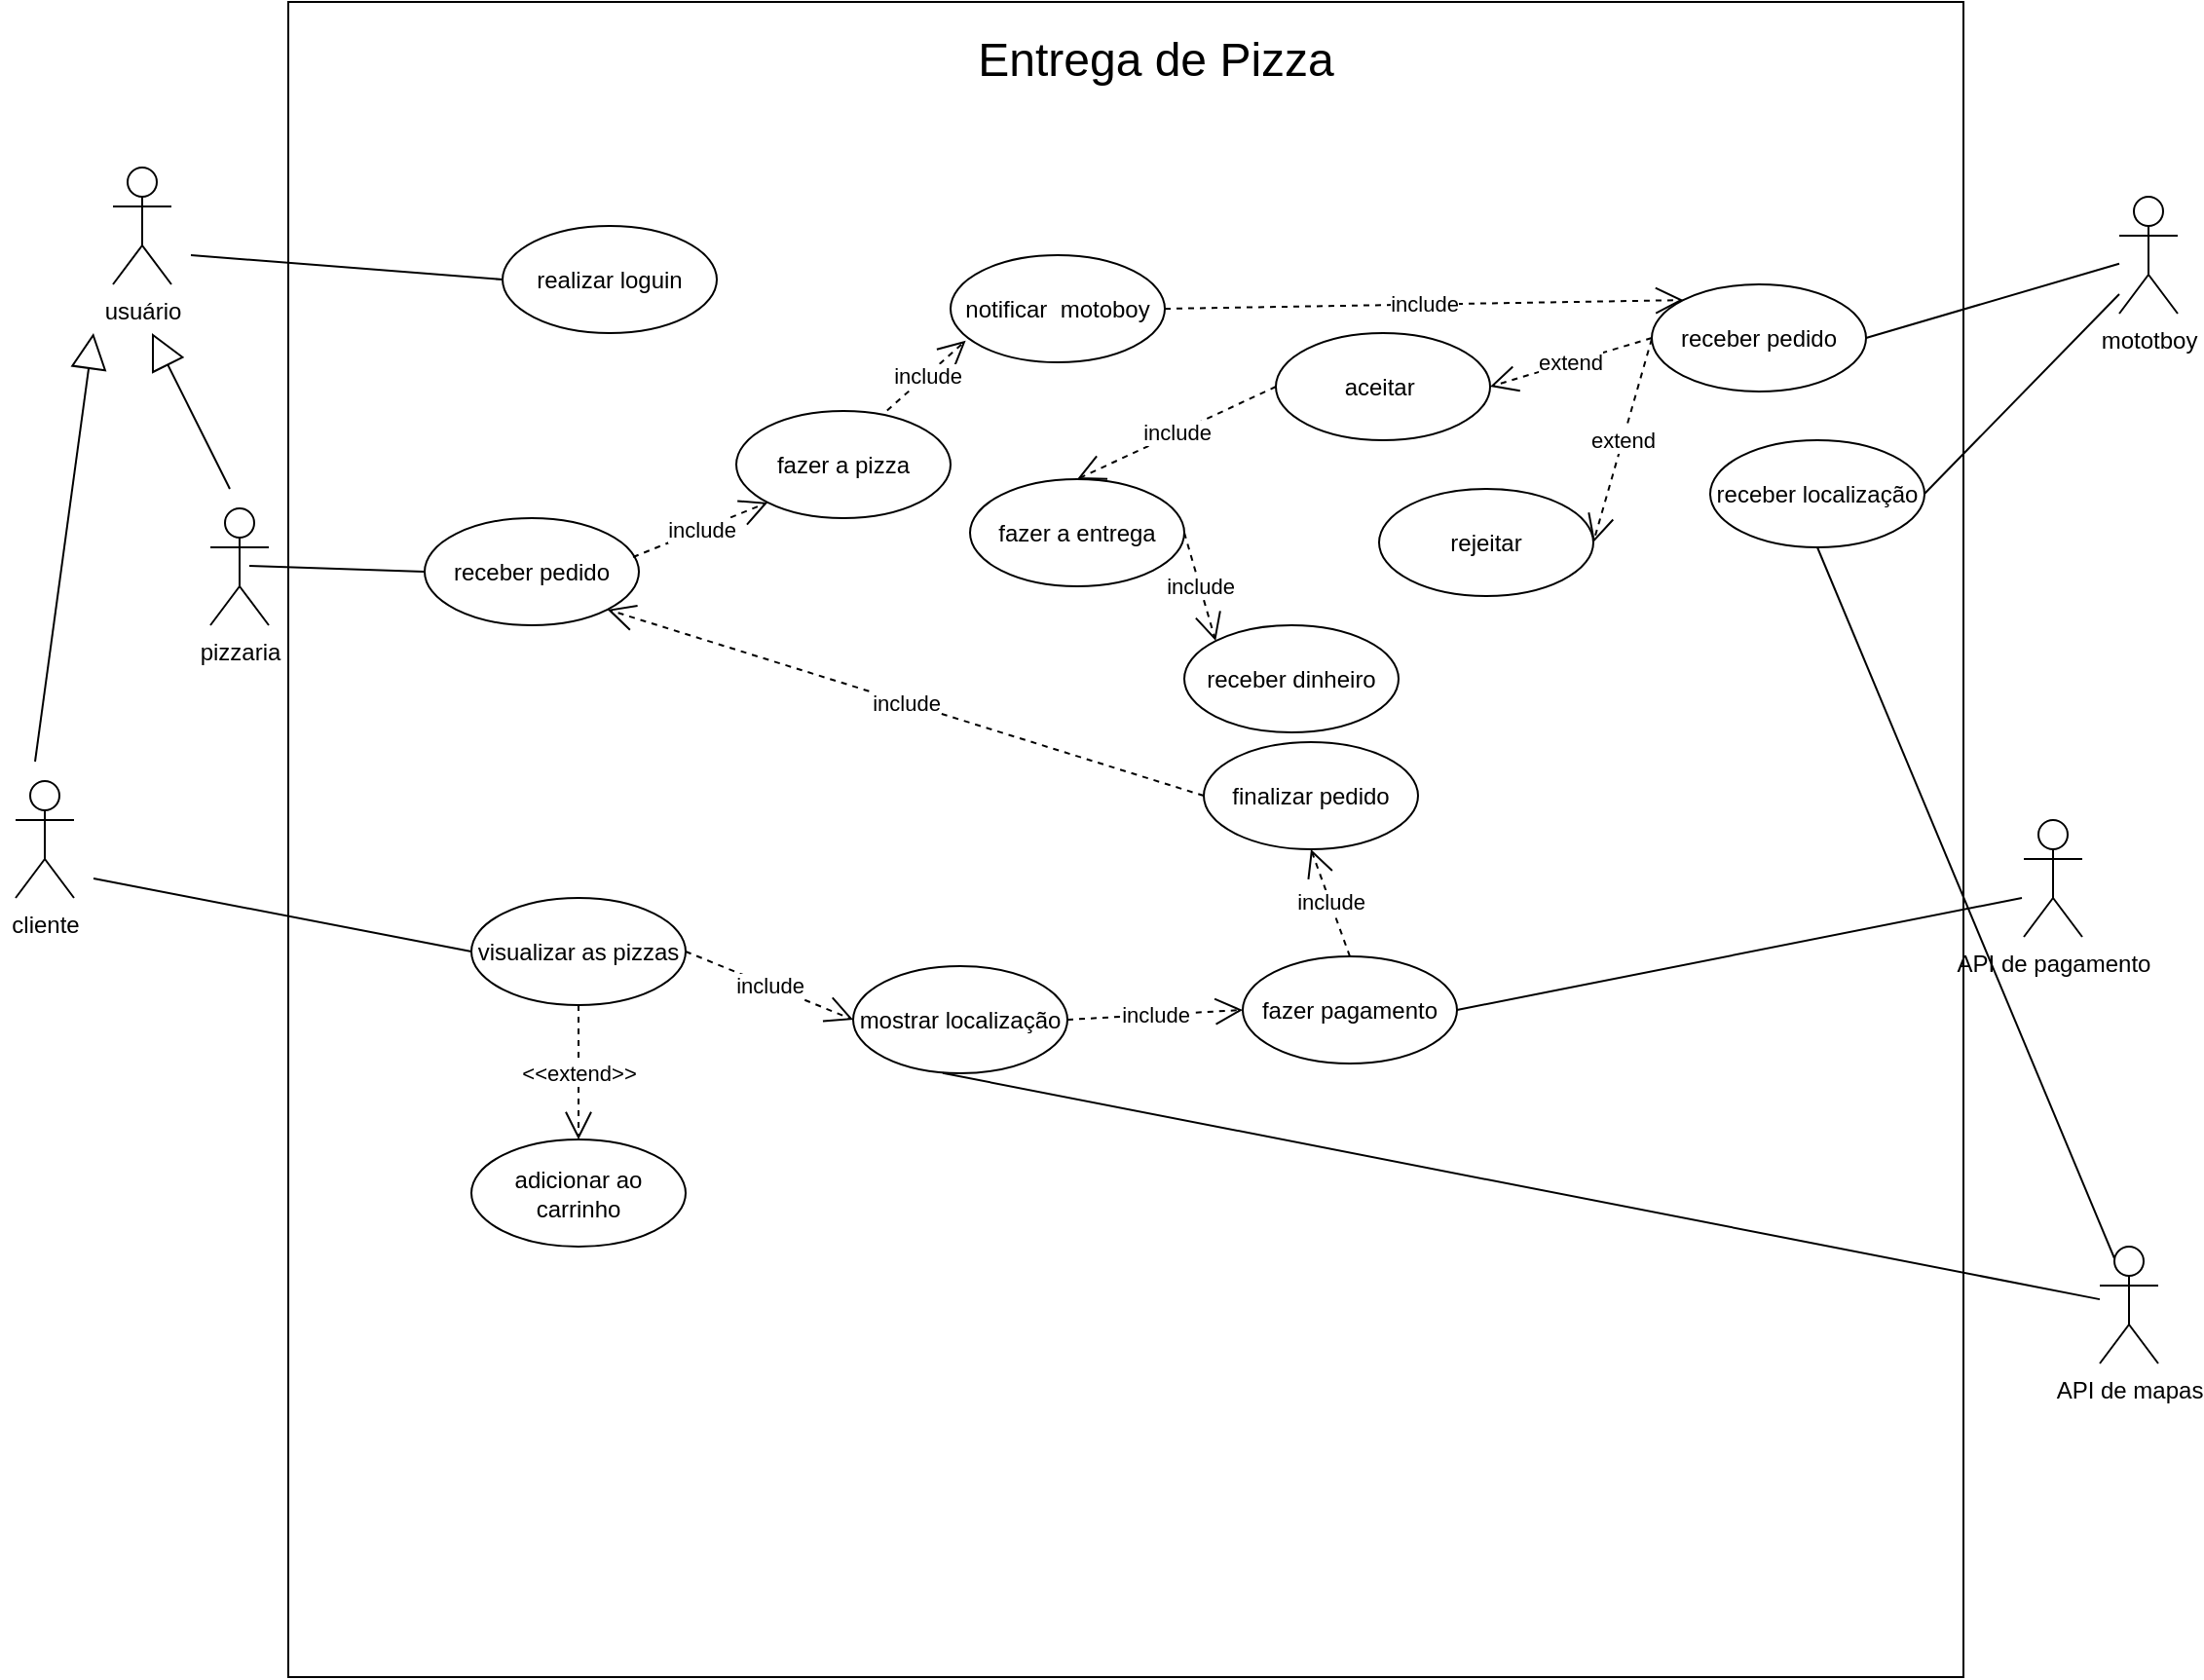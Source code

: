 <mxfile version="26.1.0">
  <diagram name="Página-1" id="BpF7gvsKLSDdX1KiSY-w">
    <mxGraphModel grid="1" page="1" gridSize="10" guides="1" tooltips="1" connect="1" arrows="1" fold="1" pageScale="1" pageWidth="827" pageHeight="1169" math="0" shadow="0">
      <root>
        <mxCell id="0" />
        <mxCell id="1" parent="0" />
        <mxCell id="fnMS0nVgo87tinFCNH9b-1" value="" style="whiteSpace=wrap;html=1;aspect=fixed;" vertex="1" parent="1">
          <mxGeometry x="320" y="470" width="860" height="860" as="geometry" />
        </mxCell>
        <mxCell id="fnMS0nVgo87tinFCNH9b-2" value="usuário" style="shape=umlActor;verticalLabelPosition=bottom;verticalAlign=top;html=1;outlineConnect=0;" vertex="1" parent="1">
          <mxGeometry x="230" y="555" width="30" height="60" as="geometry" />
        </mxCell>
        <mxCell id="fnMS0nVgo87tinFCNH9b-4" value="pizzaria" style="shape=umlActor;verticalLabelPosition=bottom;verticalAlign=top;html=1;outlineConnect=0;" vertex="1" parent="1">
          <mxGeometry x="280" y="730" width="30" height="60" as="geometry" />
        </mxCell>
        <mxCell id="fnMS0nVgo87tinFCNH9b-6" value="" style="endArrow=block;endSize=16;endFill=0;html=1;rounded=0;" edge="1" parent="1">
          <mxGeometry width="160" relative="1" as="geometry">
            <mxPoint x="290" y="720" as="sourcePoint" />
            <mxPoint x="250" y="640" as="targetPoint" />
          </mxGeometry>
        </mxCell>
        <mxCell id="fnMS0nVgo87tinFCNH9b-7" value="cliente" style="shape=umlActor;verticalLabelPosition=bottom;verticalAlign=top;html=1;outlineConnect=0;" vertex="1" parent="1">
          <mxGeometry x="180" y="870" width="30" height="60" as="geometry" />
        </mxCell>
        <mxCell id="fnMS0nVgo87tinFCNH9b-8" value="" style="endArrow=block;endSize=16;endFill=0;html=1;rounded=0;" edge="1" parent="1">
          <mxGeometry width="160" relative="1" as="geometry">
            <mxPoint x="190" y="860" as="sourcePoint" />
            <mxPoint x="220" y="640" as="targetPoint" />
          </mxGeometry>
        </mxCell>
        <mxCell id="fnMS0nVgo87tinFCNH9b-9" value="&lt;font style=&quot;font-size: 24px;&quot;&gt;Entrega de Pizza&lt;/font&gt;" style="text;html=1;align=center;verticalAlign=middle;resizable=0;points=[];autosize=1;strokeColor=none;fillColor=none;" vertex="1" parent="1">
          <mxGeometry x="660" y="480" width="210" height="40" as="geometry" />
        </mxCell>
        <mxCell id="fnMS0nVgo87tinFCNH9b-11" value="realizar loguin" style="ellipse;whiteSpace=wrap;html=1;" vertex="1" parent="1">
          <mxGeometry x="430" y="585" width="110" height="55" as="geometry" />
        </mxCell>
        <mxCell id="fnMS0nVgo87tinFCNH9b-12" value="" style="endArrow=none;html=1;rounded=0;entryX=0;entryY=0.5;entryDx=0;entryDy=0;" edge="1" parent="1" target="fnMS0nVgo87tinFCNH9b-11">
          <mxGeometry width="50" height="50" relative="1" as="geometry">
            <mxPoint x="270" y="600" as="sourcePoint" />
            <mxPoint x="600" y="750" as="targetPoint" />
          </mxGeometry>
        </mxCell>
        <mxCell id="fnMS0nVgo87tinFCNH9b-13" value="visualizar as pizzas" style="ellipse;whiteSpace=wrap;html=1;" vertex="1" parent="1">
          <mxGeometry x="414" y="930" width="110" height="55" as="geometry" />
        </mxCell>
        <mxCell id="fnMS0nVgo87tinFCNH9b-14" value="" style="endArrow=none;html=1;rounded=0;entryX=0;entryY=0.5;entryDx=0;entryDy=0;" edge="1" parent="1" target="fnMS0nVgo87tinFCNH9b-13">
          <mxGeometry width="50" height="50" relative="1" as="geometry">
            <mxPoint x="220" y="920" as="sourcePoint" />
            <mxPoint x="410" y="920" as="targetPoint" />
          </mxGeometry>
        </mxCell>
        <mxCell id="fnMS0nVgo87tinFCNH9b-15" value="mostrar localização" style="ellipse;whiteSpace=wrap;html=1;" vertex="1" parent="1">
          <mxGeometry x="610" y="965" width="110" height="55" as="geometry" />
        </mxCell>
        <mxCell id="fnMS0nVgo87tinFCNH9b-16" value="adicionar ao carrinho" style="ellipse;whiteSpace=wrap;html=1;" vertex="1" parent="1">
          <mxGeometry x="414" y="1054" width="110" height="55" as="geometry" />
        </mxCell>
        <mxCell id="fnMS0nVgo87tinFCNH9b-17" value="&amp;lt;&amp;lt;extend&amp;gt;&amp;gt;" style="endArrow=open;endSize=12;dashed=1;html=1;rounded=0;exitX=0.5;exitY=1;exitDx=0;exitDy=0;entryX=0.5;entryY=0;entryDx=0;entryDy=0;" edge="1" parent="1" source="fnMS0nVgo87tinFCNH9b-13" target="fnMS0nVgo87tinFCNH9b-16">
          <mxGeometry width="160" relative="1" as="geometry">
            <mxPoint x="540" y="1010" as="sourcePoint" />
            <mxPoint x="469" y="1020" as="targetPoint" />
          </mxGeometry>
        </mxCell>
        <mxCell id="fnMS0nVgo87tinFCNH9b-18" value="include" style="endArrow=open;endSize=12;dashed=1;html=1;rounded=0;exitX=1;exitY=0.5;exitDx=0;exitDy=0;entryX=0;entryY=0.5;entryDx=0;entryDy=0;" edge="1" parent="1" source="fnMS0nVgo87tinFCNH9b-13" target="fnMS0nVgo87tinFCNH9b-15">
          <mxGeometry width="160" relative="1" as="geometry">
            <mxPoint x="479" y="955" as="sourcePoint" />
            <mxPoint x="479" y="1030" as="targetPoint" />
          </mxGeometry>
        </mxCell>
        <mxCell id="fnMS0nVgo87tinFCNH9b-19" value="fazer pagamento" style="ellipse;whiteSpace=wrap;html=1;" vertex="1" parent="1">
          <mxGeometry x="810" y="960" width="110" height="55" as="geometry" />
        </mxCell>
        <mxCell id="fnMS0nVgo87tinFCNH9b-21" value="include" style="endArrow=open;endSize=12;dashed=1;html=1;rounded=0;exitX=1;exitY=0.5;exitDx=0;exitDy=0;entryX=0;entryY=0.5;entryDx=0;entryDy=0;" edge="1" parent="1" source="fnMS0nVgo87tinFCNH9b-15" target="fnMS0nVgo87tinFCNH9b-19">
          <mxGeometry width="160" relative="1" as="geometry">
            <mxPoint x="534" y="928" as="sourcePoint" />
            <mxPoint x="620" y="958" as="targetPoint" />
          </mxGeometry>
        </mxCell>
        <mxCell id="fnMS0nVgo87tinFCNH9b-23" value="finalizar pedido" style="ellipse;whiteSpace=wrap;html=1;" vertex="1" parent="1">
          <mxGeometry x="790" y="850" width="110" height="55" as="geometry" />
        </mxCell>
        <mxCell id="fnMS0nVgo87tinFCNH9b-24" value="include" style="endArrow=open;endSize=12;dashed=1;html=1;rounded=0;exitX=0.5;exitY=0;exitDx=0;exitDy=0;entryX=0.5;entryY=1;entryDx=0;entryDy=0;" edge="1" parent="1" source="fnMS0nVgo87tinFCNH9b-19" target="fnMS0nVgo87tinFCNH9b-23">
          <mxGeometry width="160" relative="1" as="geometry">
            <mxPoint x="730" y="958" as="sourcePoint" />
            <mxPoint x="820" y="958" as="targetPoint" />
          </mxGeometry>
        </mxCell>
        <mxCell id="fnMS0nVgo87tinFCNH9b-25" value="API de pagamento" style="shape=umlActor;verticalLabelPosition=bottom;verticalAlign=top;html=1;outlineConnect=0;" vertex="1" parent="1">
          <mxGeometry x="1211" y="890" width="30" height="60" as="geometry" />
        </mxCell>
        <mxCell id="fnMS0nVgo87tinFCNH9b-26" value="" style="endArrow=none;html=1;rounded=0;exitX=1;exitY=0.5;exitDx=0;exitDy=0;" edge="1" parent="1" source="fnMS0nVgo87tinFCNH9b-19">
          <mxGeometry width="50" height="50" relative="1" as="geometry">
            <mxPoint x="850" y="890" as="sourcePoint" />
            <mxPoint x="1210" y="930" as="targetPoint" />
          </mxGeometry>
        </mxCell>
        <mxCell id="fnMS0nVgo87tinFCNH9b-27" value="receber pedido" style="ellipse;whiteSpace=wrap;html=1;" vertex="1" parent="1">
          <mxGeometry x="390" y="735" width="110" height="55" as="geometry" />
        </mxCell>
        <mxCell id="fnMS0nVgo87tinFCNH9b-28" value="" style="endArrow=none;html=1;rounded=0;entryX=0;entryY=0.5;entryDx=0;entryDy=0;" edge="1" parent="1" target="fnMS0nVgo87tinFCNH9b-27">
          <mxGeometry width="50" height="50" relative="1" as="geometry">
            <mxPoint x="300" y="759.5" as="sourcePoint" />
            <mxPoint x="490" y="759.5" as="targetPoint" />
          </mxGeometry>
        </mxCell>
        <mxCell id="fnMS0nVgo87tinFCNH9b-29" value="mototboy" style="shape=umlActor;verticalLabelPosition=bottom;verticalAlign=top;html=1;outlineConnect=0;" vertex="1" parent="1">
          <mxGeometry x="1260" y="570" width="30" height="60" as="geometry" />
        </mxCell>
        <mxCell id="fnMS0nVgo87tinFCNH9b-31" value="receber pedido" style="ellipse;whiteSpace=wrap;html=1;" vertex="1" parent="1">
          <mxGeometry x="1020" y="615" width="110" height="55" as="geometry" />
        </mxCell>
        <mxCell id="fnMS0nVgo87tinFCNH9b-32" value="" style="endArrow=none;html=1;rounded=0;exitX=1;exitY=0.5;exitDx=0;exitDy=0;" edge="1" parent="1" source="fnMS0nVgo87tinFCNH9b-31" target="fnMS0nVgo87tinFCNH9b-29">
          <mxGeometry width="50" height="50" relative="1" as="geometry">
            <mxPoint x="890" y="670" as="sourcePoint" />
            <mxPoint x="940" y="620" as="targetPoint" />
          </mxGeometry>
        </mxCell>
        <mxCell id="fnMS0nVgo87tinFCNH9b-33" value="receber localização" style="ellipse;whiteSpace=wrap;html=1;" vertex="1" parent="1">
          <mxGeometry x="1050" y="695" width="110" height="55" as="geometry" />
        </mxCell>
        <mxCell id="fnMS0nVgo87tinFCNH9b-35" value="API de mapas" style="shape=umlActor;verticalLabelPosition=bottom;verticalAlign=top;html=1;outlineConnect=0;" vertex="1" parent="1">
          <mxGeometry x="1250" y="1109" width="30" height="60" as="geometry" />
        </mxCell>
        <mxCell id="fnMS0nVgo87tinFCNH9b-38" value="" style="endArrow=none;html=1;rounded=0;exitX=0.418;exitY=0.998;exitDx=0;exitDy=0;exitPerimeter=0;" edge="1" parent="1" source="fnMS0nVgo87tinFCNH9b-15" target="fnMS0nVgo87tinFCNH9b-35">
          <mxGeometry width="50" height="50" relative="1" as="geometry">
            <mxPoint x="930" y="958" as="sourcePoint" />
            <mxPoint x="1220" y="940" as="targetPoint" />
          </mxGeometry>
        </mxCell>
        <mxCell id="fnMS0nVgo87tinFCNH9b-39" value="" style="endArrow=none;html=1;rounded=0;exitX=1;exitY=0.5;exitDx=0;exitDy=0;" edge="1" parent="1" source="fnMS0nVgo87tinFCNH9b-33">
          <mxGeometry width="50" height="50" relative="1" as="geometry">
            <mxPoint x="1140" y="653" as="sourcePoint" />
            <mxPoint x="1260" y="620" as="targetPoint" />
          </mxGeometry>
        </mxCell>
        <mxCell id="fnMS0nVgo87tinFCNH9b-40" value="" style="endArrow=none;html=1;rounded=0;exitX=0.5;exitY=1;exitDx=0;exitDy=0;entryX=0.25;entryY=0.1;entryDx=0;entryDy=0;entryPerimeter=0;" edge="1" parent="1" source="fnMS0nVgo87tinFCNH9b-33" target="fnMS0nVgo87tinFCNH9b-35">
          <mxGeometry width="50" height="50" relative="1" as="geometry">
            <mxPoint x="1080" y="750" as="sourcePoint" />
            <mxPoint x="1250" y="1070" as="targetPoint" />
          </mxGeometry>
        </mxCell>
        <mxCell id="fnMS0nVgo87tinFCNH9b-41" value="aceitar&amp;nbsp;" style="ellipse;whiteSpace=wrap;html=1;" vertex="1" parent="1">
          <mxGeometry x="827" y="640" width="110" height="55" as="geometry" />
        </mxCell>
        <mxCell id="fnMS0nVgo87tinFCNH9b-42" value="rejeitar" style="ellipse;whiteSpace=wrap;html=1;" vertex="1" parent="1">
          <mxGeometry x="880" y="720" width="110" height="55" as="geometry" />
        </mxCell>
        <mxCell id="fnMS0nVgo87tinFCNH9b-44" value="extend" style="endArrow=open;endSize=12;dashed=1;html=1;rounded=0;exitX=0;exitY=0.5;exitDx=0;exitDy=0;entryX=1;entryY=0.5;entryDx=0;entryDy=0;" edge="1" parent="1" source="fnMS0nVgo87tinFCNH9b-31" target="fnMS0nVgo87tinFCNH9b-41">
          <mxGeometry width="160" relative="1" as="geometry">
            <mxPoint x="690" y="800" as="sourcePoint" />
            <mxPoint x="850" y="800" as="targetPoint" />
          </mxGeometry>
        </mxCell>
        <mxCell id="fnMS0nVgo87tinFCNH9b-45" value="extend" style="endArrow=open;endSize=12;dashed=1;html=1;rounded=0;entryX=1;entryY=0.5;entryDx=0;entryDy=0;" edge="1" parent="1" target="fnMS0nVgo87tinFCNH9b-42">
          <mxGeometry width="160" relative="1" as="geometry">
            <mxPoint x="1020" y="643" as="sourcePoint" />
            <mxPoint x="947" y="678" as="targetPoint" />
          </mxGeometry>
        </mxCell>
        <mxCell id="fnMS0nVgo87tinFCNH9b-46" value="fazer a pizza" style="ellipse;whiteSpace=wrap;html=1;" vertex="1" parent="1">
          <mxGeometry x="550" y="680" width="110" height="55" as="geometry" />
        </mxCell>
        <mxCell id="fnMS0nVgo87tinFCNH9b-47" value="include" style="endArrow=open;endSize=12;dashed=1;html=1;rounded=0;exitX=0.973;exitY=0.364;exitDx=0;exitDy=0;exitPerimeter=0;entryX=0;entryY=1;entryDx=0;entryDy=0;" edge="1" parent="1" source="fnMS0nVgo87tinFCNH9b-27" target="fnMS0nVgo87tinFCNH9b-46">
          <mxGeometry width="160" relative="1" as="geometry">
            <mxPoint x="590" y="730" as="sourcePoint" />
            <mxPoint x="750" y="730" as="targetPoint" />
          </mxGeometry>
        </mxCell>
        <mxCell id="fnMS0nVgo87tinFCNH9b-48" value="notificar&amp;nbsp; motoboy" style="ellipse;whiteSpace=wrap;html=1;" vertex="1" parent="1">
          <mxGeometry x="660" y="600" width="110" height="55" as="geometry" />
        </mxCell>
        <mxCell id="fnMS0nVgo87tinFCNH9b-49" value="include" style="endArrow=open;endSize=12;dashed=1;html=1;rounded=0;exitX=0.704;exitY=-0.004;exitDx=0;exitDy=0;exitPerimeter=0;entryX=0.071;entryY=0.798;entryDx=0;entryDy=0;entryPerimeter=0;" edge="1" parent="1" source="fnMS0nVgo87tinFCNH9b-46" target="fnMS0nVgo87tinFCNH9b-48">
          <mxGeometry width="160" relative="1" as="geometry">
            <mxPoint x="507" y="765" as="sourcePoint" />
            <mxPoint x="576" y="737" as="targetPoint" />
          </mxGeometry>
        </mxCell>
        <mxCell id="fnMS0nVgo87tinFCNH9b-50" value="include" style="endArrow=open;endSize=12;dashed=1;html=1;rounded=0;exitX=1;exitY=0.5;exitDx=0;exitDy=0;entryX=0;entryY=0;entryDx=0;entryDy=0;" edge="1" parent="1" source="fnMS0nVgo87tinFCNH9b-48" target="fnMS0nVgo87tinFCNH9b-31">
          <mxGeometry width="160" relative="1" as="geometry">
            <mxPoint x="637" y="690" as="sourcePoint" />
            <mxPoint x="678" y="654" as="targetPoint" />
          </mxGeometry>
        </mxCell>
        <mxCell id="fnMS0nVgo87tinFCNH9b-51" value="include" style="endArrow=open;endSize=12;dashed=1;html=1;rounded=0;entryX=1;entryY=1;entryDx=0;entryDy=0;exitX=0;exitY=0.5;exitDx=0;exitDy=0;" edge="1" parent="1" source="fnMS0nVgo87tinFCNH9b-23" target="fnMS0nVgo87tinFCNH9b-27">
          <mxGeometry width="160" relative="1" as="geometry">
            <mxPoint x="700" y="850" as="sourcePoint" />
            <mxPoint x="860" y="850" as="targetPoint" />
          </mxGeometry>
        </mxCell>
        <mxCell id="fnMS0nVgo87tinFCNH9b-52" value="fazer a entrega" style="ellipse;whiteSpace=wrap;html=1;" vertex="1" parent="1">
          <mxGeometry x="670" y="715" width="110" height="55" as="geometry" />
        </mxCell>
        <mxCell id="fnMS0nVgo87tinFCNH9b-53" value="receber dinheiro" style="ellipse;whiteSpace=wrap;html=1;" vertex="1" parent="1">
          <mxGeometry x="780" y="790" width="110" height="55" as="geometry" />
        </mxCell>
        <mxCell id="fnMS0nVgo87tinFCNH9b-54" value="include" style="endArrow=open;endSize=12;dashed=1;html=1;rounded=0;exitX=0;exitY=0.5;exitDx=0;exitDy=0;entryX=0.5;entryY=0;entryDx=0;entryDy=0;" edge="1" parent="1" source="fnMS0nVgo87tinFCNH9b-41" target="fnMS0nVgo87tinFCNH9b-52">
          <mxGeometry width="160" relative="1" as="geometry">
            <mxPoint x="1030" y="653" as="sourcePoint" />
            <mxPoint x="947" y="678" as="targetPoint" />
          </mxGeometry>
        </mxCell>
        <mxCell id="fnMS0nVgo87tinFCNH9b-55" value="include" style="endArrow=open;endSize=12;dashed=1;html=1;rounded=0;exitX=1;exitY=0.5;exitDx=0;exitDy=0;entryX=0;entryY=0;entryDx=0;entryDy=0;" edge="1" parent="1" source="fnMS0nVgo87tinFCNH9b-52" target="fnMS0nVgo87tinFCNH9b-53">
          <mxGeometry width="160" relative="1" as="geometry">
            <mxPoint x="837" y="678" as="sourcePoint" />
            <mxPoint x="735" y="725" as="targetPoint" />
          </mxGeometry>
        </mxCell>
      </root>
    </mxGraphModel>
  </diagram>
</mxfile>
